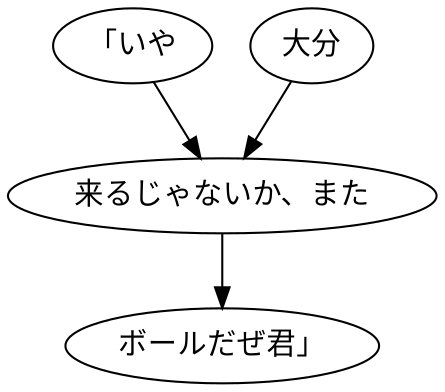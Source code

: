 digraph graph5348 {
	node0 [label="「いや"];
	node1 [label="大分"];
	node2 [label="来るじゃないか、また"];
	node3 [label="ボールだぜ君」"];
	node0 -> node2;
	node1 -> node2;
	node2 -> node3;
}

